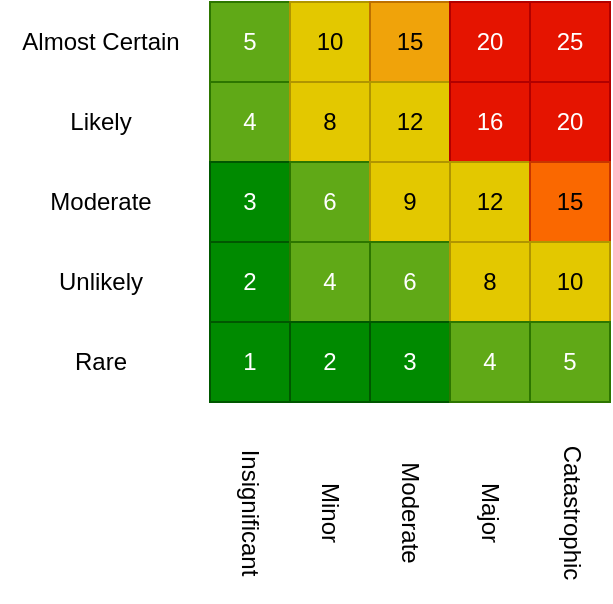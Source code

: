 <mxfile version="20.8.23" type="device"><diagram name="Page-1" id="AP48tGFx4XZwv11taUGx"><mxGraphModel dx="2074" dy="1075" grid="1" gridSize="10" guides="1" tooltips="1" connect="1" arrows="1" fold="1" page="1" pageScale="1" pageWidth="850" pageHeight="1100" math="0" shadow="0"><root><mxCell id="0"/><mxCell id="1" parent="0"/><mxCell id="RCKX_kekn29spkf1noI7-1" value="5" style="whiteSpace=wrap;html=1;aspect=fixed;fillColor=#60a917;strokeColor=#2D7600;fontColor=#ffffff;" vertex="1" parent="1"><mxGeometry x="200" y="280" width="40" height="40" as="geometry"/></mxCell><mxCell id="RCKX_kekn29spkf1noI7-2" value="10" style="whiteSpace=wrap;html=1;aspect=fixed;fillColor=#e3c800;strokeColor=#B09500;fontColor=#000000;" vertex="1" parent="1"><mxGeometry x="240" y="280" width="40" height="40" as="geometry"/></mxCell><mxCell id="RCKX_kekn29spkf1noI7-3" value="15" style="whiteSpace=wrap;html=1;aspect=fixed;fillColor=#f0a30a;fontColor=#000000;strokeColor=#BD7000;" vertex="1" parent="1"><mxGeometry x="280" y="280" width="40" height="40" as="geometry"/></mxCell><mxCell id="RCKX_kekn29spkf1noI7-4" value="20" style="whiteSpace=wrap;html=1;aspect=fixed;fillColor=#e51400;fontColor=#ffffff;strokeColor=#B20000;" vertex="1" parent="1"><mxGeometry x="320" y="280" width="40" height="40" as="geometry"/></mxCell><mxCell id="RCKX_kekn29spkf1noI7-5" value="25" style="whiteSpace=wrap;html=1;aspect=fixed;fillColor=#e51400;fontColor=#ffffff;strokeColor=#B20000;" vertex="1" parent="1"><mxGeometry x="360" y="280" width="40" height="40" as="geometry"/></mxCell><mxCell id="RCKX_kekn29spkf1noI7-6" value="4" style="whiteSpace=wrap;html=1;aspect=fixed;fillColor=#60a917;fontColor=#ffffff;strokeColor=#2D7600;" vertex="1" parent="1"><mxGeometry x="200" y="320" width="40" height="40" as="geometry"/></mxCell><mxCell id="RCKX_kekn29spkf1noI7-7" value="3" style="whiteSpace=wrap;html=1;aspect=fixed;fillColor=#008a00;fontColor=#ffffff;strokeColor=#005700;" vertex="1" parent="1"><mxGeometry x="200" y="360" width="40" height="40" as="geometry"/></mxCell><mxCell id="RCKX_kekn29spkf1noI7-8" value="2" style="whiteSpace=wrap;html=1;aspect=fixed;fillColor=#008a00;fontColor=#ffffff;strokeColor=#005700;" vertex="1" parent="1"><mxGeometry x="200" y="400" width="40" height="40" as="geometry"/></mxCell><mxCell id="RCKX_kekn29spkf1noI7-9" value="1" style="whiteSpace=wrap;html=1;aspect=fixed;fillColor=#008a00;strokeColor=#005700;fontColor=#ffffff;" vertex="1" parent="1"><mxGeometry x="200" y="440" width="40" height="40" as="geometry"/></mxCell><mxCell id="RCKX_kekn29spkf1noI7-10" value="8" style="whiteSpace=wrap;html=1;aspect=fixed;fillColor=#e3c800;fontColor=#000000;strokeColor=#B09500;" vertex="1" parent="1"><mxGeometry x="240" y="320" width="40" height="40" as="geometry"/></mxCell><mxCell id="RCKX_kekn29spkf1noI7-11" value="6" style="whiteSpace=wrap;html=1;aspect=fixed;fillColor=#60a917;fontColor=#ffffff;strokeColor=#2D7600;" vertex="1" parent="1"><mxGeometry x="240" y="360" width="40" height="40" as="geometry"/></mxCell><mxCell id="RCKX_kekn29spkf1noI7-12" value="4" style="whiteSpace=wrap;html=1;aspect=fixed;fillColor=#60a917;fontColor=#ffffff;strokeColor=#2D7600;" vertex="1" parent="1"><mxGeometry x="240" y="400" width="40" height="40" as="geometry"/></mxCell><mxCell id="RCKX_kekn29spkf1noI7-13" value="2" style="whiteSpace=wrap;html=1;aspect=fixed;fillColor=#008a00;fontColor=#ffffff;strokeColor=#005700;" vertex="1" parent="1"><mxGeometry x="240" y="440" width="40" height="40" as="geometry"/></mxCell><mxCell id="RCKX_kekn29spkf1noI7-14" value="12" style="whiteSpace=wrap;html=1;aspect=fixed;fillColor=#e3c800;fontColor=#000000;strokeColor=#B09500;" vertex="1" parent="1"><mxGeometry x="280" y="320" width="40" height="40" as="geometry"/></mxCell><mxCell id="RCKX_kekn29spkf1noI7-15" value="9" style="whiteSpace=wrap;html=1;aspect=fixed;fillColor=#e3c800;fontColor=#000000;strokeColor=#B09500;" vertex="1" parent="1"><mxGeometry x="280" y="360" width="40" height="40" as="geometry"/></mxCell><mxCell id="RCKX_kekn29spkf1noI7-16" value="6" style="whiteSpace=wrap;html=1;aspect=fixed;fillColor=#60a917;fontColor=#ffffff;strokeColor=#2D7600;" vertex="1" parent="1"><mxGeometry x="280" y="400" width="40" height="40" as="geometry"/></mxCell><mxCell id="RCKX_kekn29spkf1noI7-17" value="3" style="whiteSpace=wrap;html=1;aspect=fixed;fillColor=#008a00;fontColor=#ffffff;strokeColor=#005700;" vertex="1" parent="1"><mxGeometry x="280" y="440" width="40" height="40" as="geometry"/></mxCell><mxCell id="RCKX_kekn29spkf1noI7-18" value="16" style="whiteSpace=wrap;html=1;aspect=fixed;fillColor=#e51400;fontColor=#ffffff;strokeColor=#B20000;" vertex="1" parent="1"><mxGeometry x="320" y="320" width="40" height="40" as="geometry"/></mxCell><mxCell id="RCKX_kekn29spkf1noI7-19" value="20" style="whiteSpace=wrap;html=1;aspect=fixed;fillColor=#e51400;fontColor=#ffffff;strokeColor=#B20000;" vertex="1" parent="1"><mxGeometry x="360" y="320" width="40" height="40" as="geometry"/></mxCell><mxCell id="RCKX_kekn29spkf1noI7-20" value="12" style="whiteSpace=wrap;html=1;aspect=fixed;fillColor=#e3c800;fontColor=#000000;strokeColor=#B09500;" vertex="1" parent="1"><mxGeometry x="320" y="360" width="40" height="40" as="geometry"/></mxCell><mxCell id="RCKX_kekn29spkf1noI7-21" value="15" style="whiteSpace=wrap;html=1;aspect=fixed;fillColor=#fa6800;fontColor=#000000;strokeColor=#C73500;" vertex="1" parent="1"><mxGeometry x="360" y="360" width="40" height="40" as="geometry"/></mxCell><mxCell id="RCKX_kekn29spkf1noI7-22" value="8" style="whiteSpace=wrap;html=1;aspect=fixed;fillColor=#e3c800;fontColor=#000000;strokeColor=#B09500;" vertex="1" parent="1"><mxGeometry x="320" y="400" width="40" height="40" as="geometry"/></mxCell><mxCell id="RCKX_kekn29spkf1noI7-23" value="10" style="whiteSpace=wrap;html=1;aspect=fixed;fillColor=#e3c800;fontColor=#000000;strokeColor=#B09500;" vertex="1" parent="1"><mxGeometry x="360" y="400" width="40" height="40" as="geometry"/></mxCell><mxCell id="RCKX_kekn29spkf1noI7-24" value="4" style="whiteSpace=wrap;html=1;aspect=fixed;fillColor=#60a917;fontColor=#ffffff;strokeColor=#2D7600;" vertex="1" parent="1"><mxGeometry x="320" y="440" width="40" height="40" as="geometry"/></mxCell><mxCell id="RCKX_kekn29spkf1noI7-25" value="5" style="whiteSpace=wrap;html=1;aspect=fixed;fillColor=#60a917;fontColor=#ffffff;strokeColor=#2D7600;" vertex="1" parent="1"><mxGeometry x="360" y="440" width="40" height="40" as="geometry"/></mxCell><mxCell id="RCKX_kekn29spkf1noI7-26" value="&lt;div&gt;Almost Certain&lt;/div&gt;" style="text;html=1;align=center;verticalAlign=middle;resizable=0;points=[];autosize=1;strokeColor=none;fillColor=none;" vertex="1" parent="1"><mxGeometry x="95" y="285" width="100" height="30" as="geometry"/></mxCell><mxCell id="RCKX_kekn29spkf1noI7-27" value="Likely" style="text;html=1;align=center;verticalAlign=middle;resizable=0;points=[];autosize=1;strokeColor=none;fillColor=none;" vertex="1" parent="1"><mxGeometry x="120" y="325" width="50" height="30" as="geometry"/></mxCell><mxCell id="RCKX_kekn29spkf1noI7-28" value="Moderate" style="text;html=1;align=center;verticalAlign=middle;resizable=0;points=[];autosize=1;strokeColor=none;fillColor=none;" vertex="1" parent="1"><mxGeometry x="110" y="365" width="70" height="30" as="geometry"/></mxCell><mxCell id="RCKX_kekn29spkf1noI7-29" value="Unlikely" style="text;html=1;align=center;verticalAlign=middle;resizable=0;points=[];autosize=1;strokeColor=none;fillColor=none;" vertex="1" parent="1"><mxGeometry x="110" y="405" width="70" height="30" as="geometry"/></mxCell><mxCell id="RCKX_kekn29spkf1noI7-30" value="Rare" style="text;html=1;align=center;verticalAlign=middle;resizable=0;points=[];autosize=1;strokeColor=none;fillColor=none;" vertex="1" parent="1"><mxGeometry x="120" y="445" width="50" height="30" as="geometry"/></mxCell><mxCell id="RCKX_kekn29spkf1noI7-31" value="&lt;div&gt;Insignificant&lt;/div&gt;" style="text;html=1;align=center;verticalAlign=middle;resizable=0;points=[];autosize=1;strokeColor=none;fillColor=none;rotation=90;" vertex="1" parent="1"><mxGeometry x="175" y="520" width="90" height="30" as="geometry"/></mxCell><mxCell id="RCKX_kekn29spkf1noI7-33" value="&lt;div&gt;Minor&lt;/div&gt;" style="text;html=1;align=center;verticalAlign=middle;resizable=0;points=[];autosize=1;strokeColor=none;fillColor=none;rotation=90;" vertex="1" parent="1"><mxGeometry x="235" y="520" width="50" height="30" as="geometry"/></mxCell><mxCell id="RCKX_kekn29spkf1noI7-34" value="Moderate" style="text;html=1;align=center;verticalAlign=middle;resizable=0;points=[];autosize=1;strokeColor=none;fillColor=none;rotation=90;" vertex="1" parent="1"><mxGeometry x="265" y="520" width="70" height="30" as="geometry"/></mxCell><mxCell id="RCKX_kekn29spkf1noI7-35" value="Major" style="text;html=1;align=center;verticalAlign=middle;resizable=0;points=[];autosize=1;strokeColor=none;fillColor=none;rotation=90;" vertex="1" parent="1"><mxGeometry x="315" y="520" width="50" height="30" as="geometry"/></mxCell><mxCell id="RCKX_kekn29spkf1noI7-36" value="Catastrophic" style="text;html=1;align=center;verticalAlign=middle;resizable=0;points=[];autosize=1;strokeColor=none;fillColor=none;rotation=90;" vertex="1" parent="1"><mxGeometry x="336" y="520" width="90" height="30" as="geometry"/></mxCell></root></mxGraphModel></diagram></mxfile>